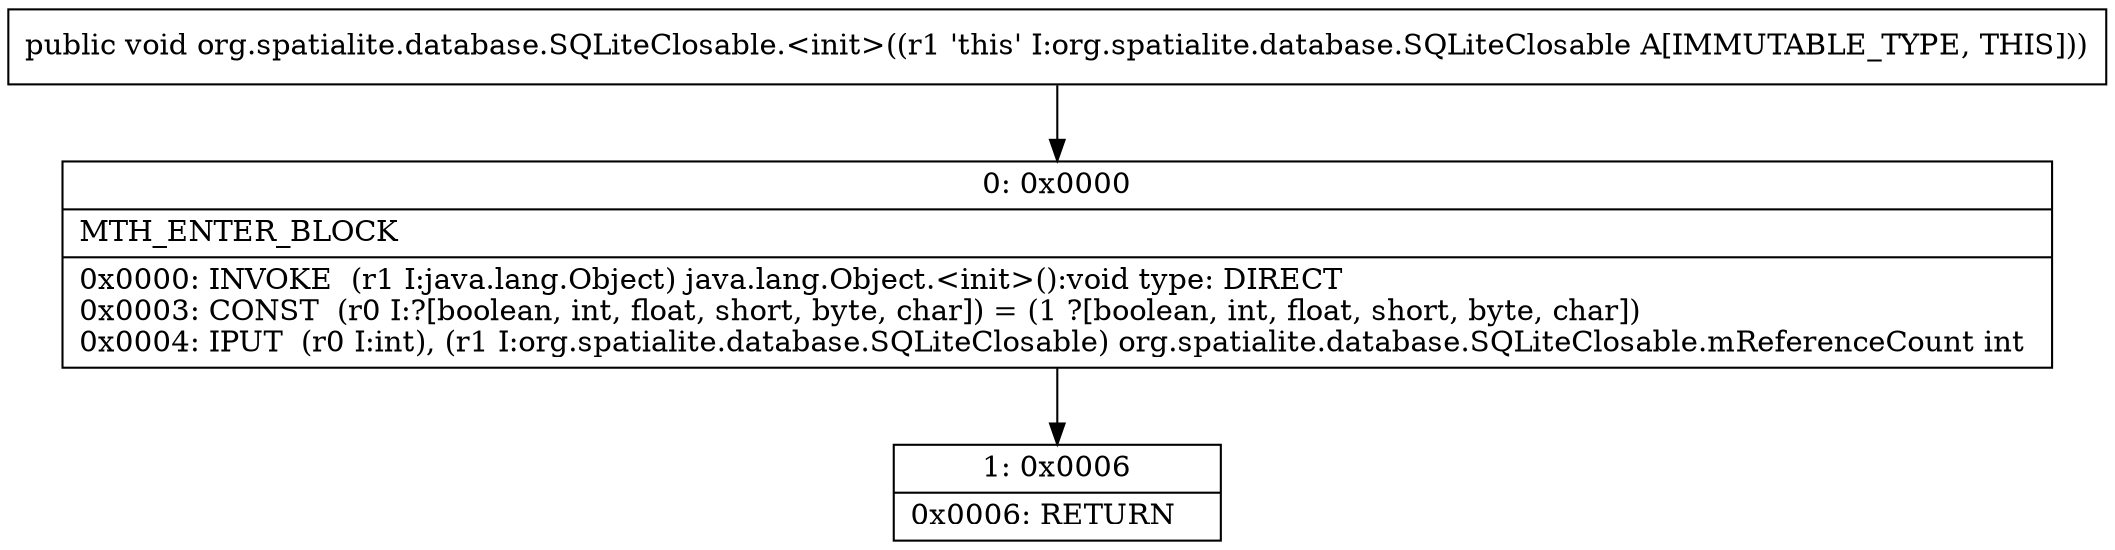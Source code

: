 digraph "CFG fororg.spatialite.database.SQLiteClosable.\<init\>()V" {
Node_0 [shape=record,label="{0\:\ 0x0000|MTH_ENTER_BLOCK\l|0x0000: INVOKE  (r1 I:java.lang.Object) java.lang.Object.\<init\>():void type: DIRECT \l0x0003: CONST  (r0 I:?[boolean, int, float, short, byte, char]) = (1 ?[boolean, int, float, short, byte, char]) \l0x0004: IPUT  (r0 I:int), (r1 I:org.spatialite.database.SQLiteClosable) org.spatialite.database.SQLiteClosable.mReferenceCount int \l}"];
Node_1 [shape=record,label="{1\:\ 0x0006|0x0006: RETURN   \l}"];
MethodNode[shape=record,label="{public void org.spatialite.database.SQLiteClosable.\<init\>((r1 'this' I:org.spatialite.database.SQLiteClosable A[IMMUTABLE_TYPE, THIS])) }"];
MethodNode -> Node_0;
Node_0 -> Node_1;
}

